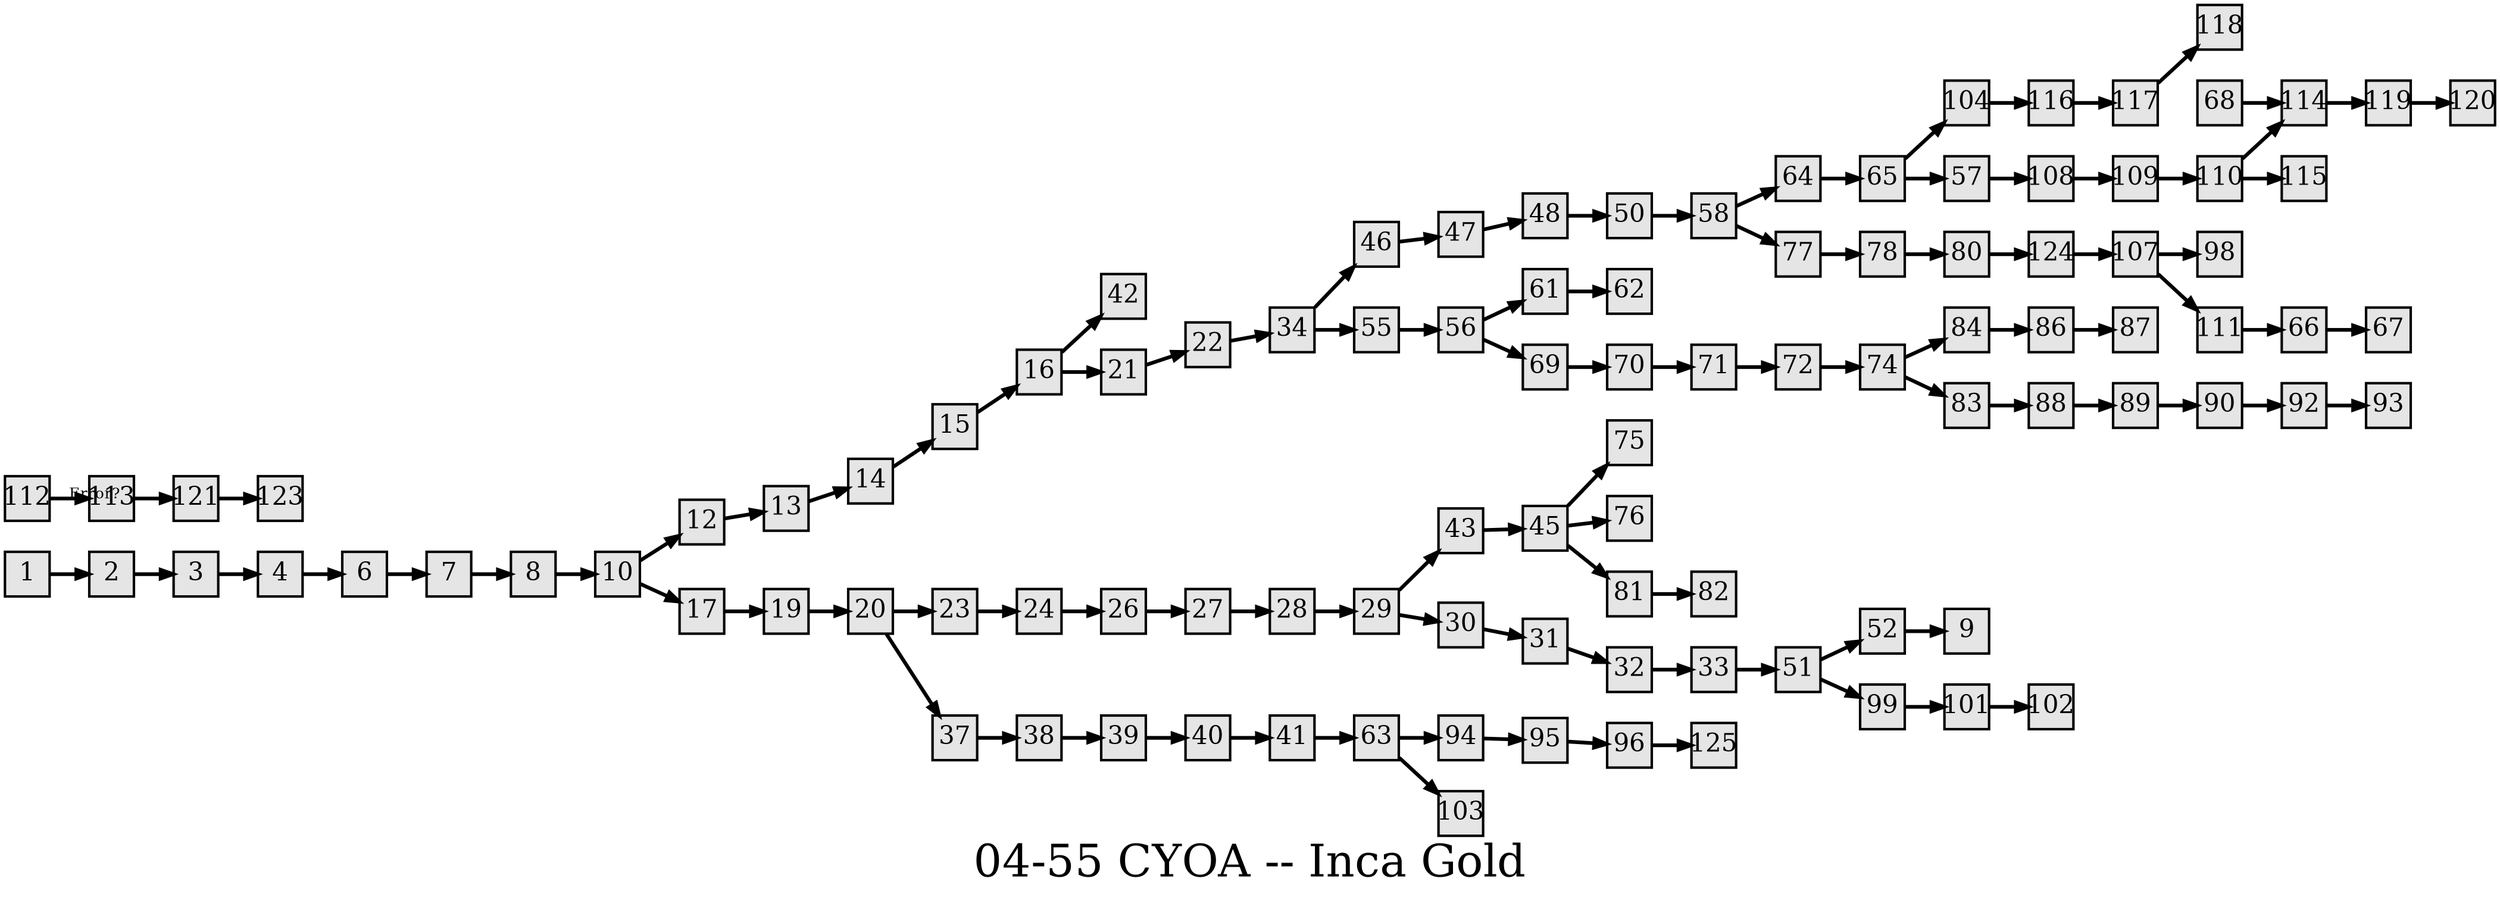 digraph g{
  graph [ label="04-55 CYOA -- Inca Gold" rankdir=LR, ordering=out, fontsize=36, nodesep="0.35", ranksep="0.45"];
  node  [shape=rect, penwidth=2, fontsize=20, style=filled, fillcolor=grey90, margin="0,0", labelfloat=true, regular=true, fixedsize=true];
  edge  [labelfloat=true, penwidth=3, fontsize=12];

  1 -> 2;
  2 -> 3;
  3 -> 4;
  4 -> 6;
  6 -> 7;
  7 -> 8;
  8 -> 10;
  10 -> 12;
  10 -> 17;
  12 -> 13;
  13 -> 14;
  14 -> 15;
  15 -> 16;
  16 -> 42;
  16 -> 21;
  17 -> 19;
  19 -> 20;
  20 -> 23;
  20 -> 37;
  21 -> 22;
  22 -> 34;
  23 -> 24;
  24 -> 26;
  26 -> 27;
  27 -> 28;
  28 -> 29;
  29 -> 43;
  29 -> 30;
  30 -> 31;
  31 -> 32;
  32 -> 33;
  33 -> 51;
  34 -> 46;
  34 -> 55;
  37 -> 38;
  38 -> 39;
  39 -> 40;
  40 -> 41;
  41 -> 63;
  43 -> 45;
  45 -> 75;
  45 -> 76;
  45 -> 81;
  46 -> 47;
  47 -> 48;
  48 -> 50;
  50 -> 58;
  51 -> 52;
  51 -> 99;
  52 -> 9;
  55 -> 56;
  56 -> 61;
  56 -> 69;
  57 -> 108;
  58 -> 64;
  58 -> 77;
  61 -> 62;
  63 -> 94;
  63 -> 103;
  64 -> 65;
  65 -> 104;
  65 -> 57;
  66 -> 67;
  68 -> 114;
  69 -> 70;
  70 -> 71;
  71 -> 72;
  72 -> 74;
  74 -> 84;
  74 -> 83;
  77 -> 78;
  78 -> 80;
  80 -> 124;
  81 -> 82;
  83 -> 88;
  84 -> 86;
  86 -> 87;
  88 -> 89;
  89 -> 90;
  90 -> 92;
  92 -> 93;
  94 -> 95;
  95 -> 96;
  96 -> 125;
  99 -> 101;
  101 -> 102;
  104 -> 116;
  107 -> 98;
  107 -> 111;
  108 -> 109;
  109 -> 110;
  110 -> 114;
  110 -> 115;
  111 -> 66;
  112 -> 113	[ xlabel="Error?" ];
  113 -> 121;
  114 -> 119;
  116 -> 117;
  117 -> 118;
  119 -> 120;
  121 -> 123;
  124 -> 107;
}

